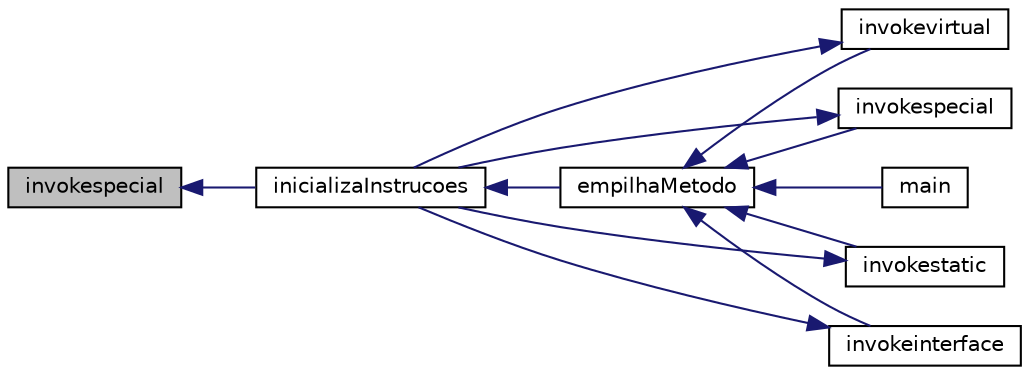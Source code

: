 digraph "invokespecial"
{
 // INTERACTIVE_SVG=YES
  edge [fontname="Helvetica",fontsize="10",labelfontname="Helvetica",labelfontsize="10"];
  node [fontname="Helvetica",fontsize="10",shape=record];
  rankdir="LR";
  Node2402 [label="invokespecial",height=0.2,width=0.4,color="black", fillcolor="grey75", style="filled", fontcolor="black"];
  Node2402 -> Node2403 [dir="back",color="midnightblue",fontsize="10",style="solid",fontname="Helvetica"];
  Node2403 [label="inicializaInstrucoes",height=0.2,width=0.4,color="black", fillcolor="white", style="filled",URL="$instrucao_8h.html#a308f4b87fb42ab5a62790c0127003ebe"];
  Node2403 -> Node2404 [dir="back",color="midnightblue",fontsize="10",style="solid",fontname="Helvetica"];
  Node2404 [label="empilhaMetodo",height=0.2,width=0.4,color="black", fillcolor="white", style="filled",URL="$metodo_8h.html#a68acc5b3f2238f62b7d0ee50964183c1"];
  Node2404 -> Node2405 [dir="back",color="midnightblue",fontsize="10",style="solid",fontname="Helvetica"];
  Node2405 [label="invokevirtual",height=0.2,width=0.4,color="black", fillcolor="white", style="filled",URL="$instrucao_8h.html#a78801a57dd7317b58754d741e22607a7"];
  Node2405 -> Node2403 [dir="back",color="midnightblue",fontsize="10",style="solid",fontname="Helvetica"];
  Node2404 -> Node2406 [dir="back",color="midnightblue",fontsize="10",style="solid",fontname="Helvetica"];
  Node2406 [label="invokespecial",height=0.2,width=0.4,color="black", fillcolor="white", style="filled",URL="$instrucao_8h.html#aea396d65920fd2046b81c2b5742f8fc2"];
  Node2406 -> Node2403 [dir="back",color="midnightblue",fontsize="10",style="solid",fontname="Helvetica"];
  Node2404 -> Node2407 [dir="back",color="midnightblue",fontsize="10",style="solid",fontname="Helvetica"];
  Node2407 [label="invokestatic",height=0.2,width=0.4,color="black", fillcolor="white", style="filled",URL="$instrucao_8h.html#a99b74fdcaa5d59615718fc49f4cb1bf2"];
  Node2407 -> Node2403 [dir="back",color="midnightblue",fontsize="10",style="solid",fontname="Helvetica"];
  Node2404 -> Node2408 [dir="back",color="midnightblue",fontsize="10",style="solid",fontname="Helvetica"];
  Node2408 [label="invokeinterface",height=0.2,width=0.4,color="black", fillcolor="white", style="filled",URL="$instrucao_8h.html#a04465c61aa4c123ce79dc562244e7af8"];
  Node2408 -> Node2403 [dir="back",color="midnightblue",fontsize="10",style="solid",fontname="Helvetica"];
  Node2404 -> Node2409 [dir="back",color="midnightblue",fontsize="10",style="solid",fontname="Helvetica"];
  Node2409 [label="main",height=0.2,width=0.4,color="black", fillcolor="white", style="filled",URL="$main_8c.html#a0ddf1224851353fc92bfbff6f499fa97"];
}
